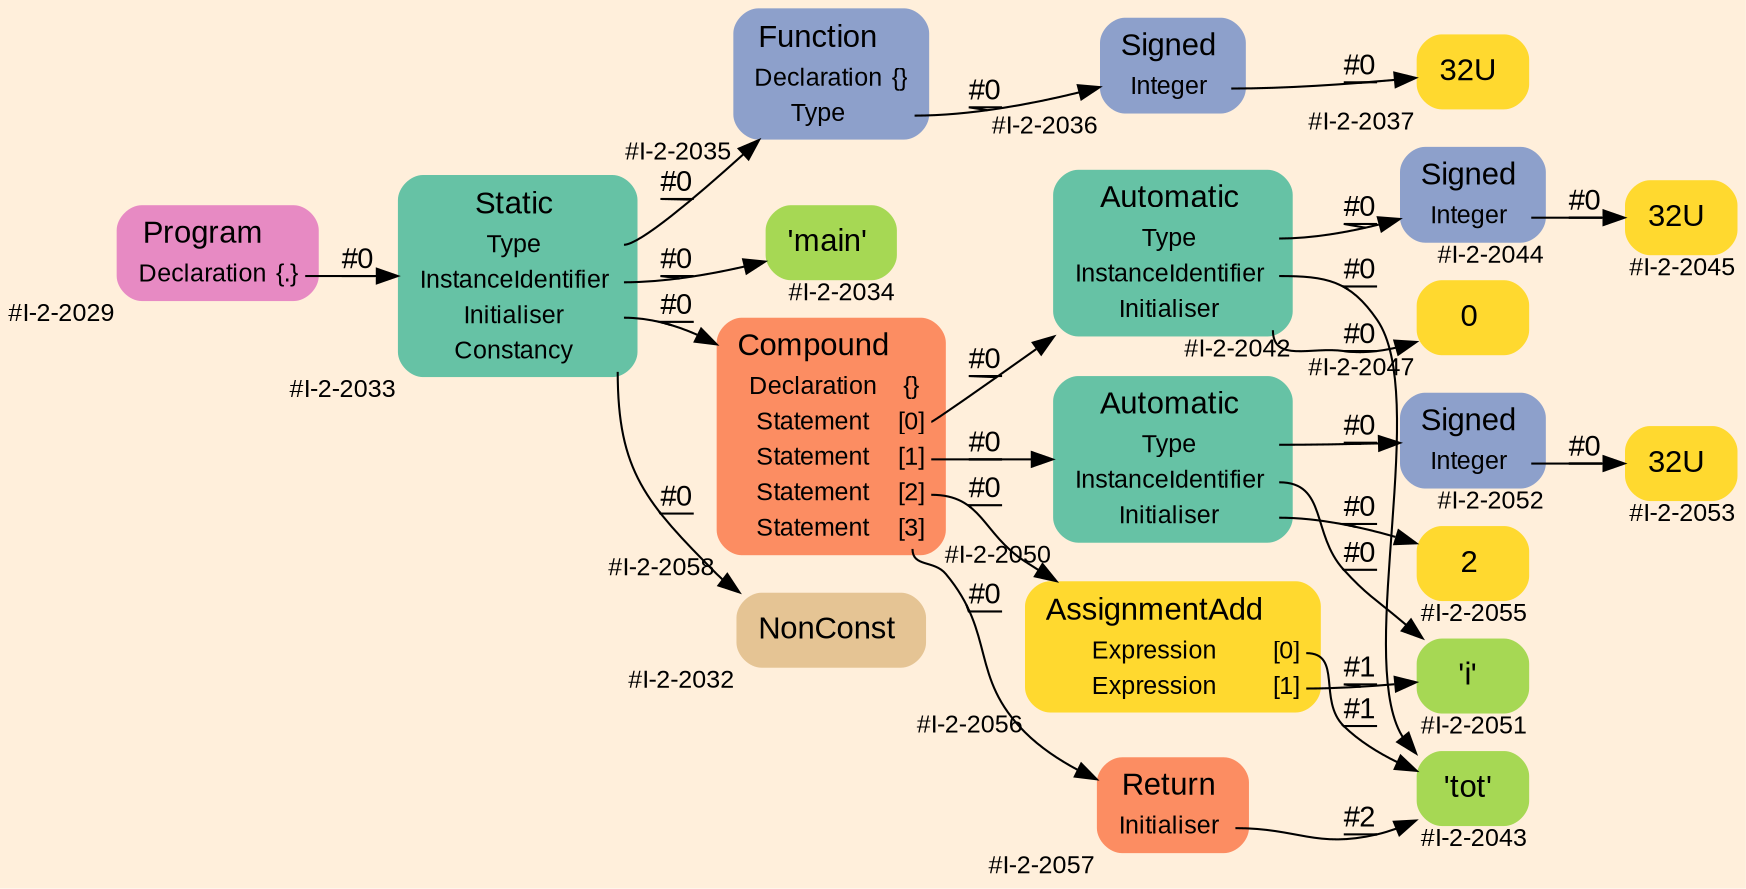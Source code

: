 digraph "" {
label = ""
labelloc = t
graph [
    rankdir = "LR"
    ranksep = 0.3
    bgcolor = antiquewhite1
    color = black
    fontcolor = black
    fontname = "Arial"
];
node [
    fontname = "Arial"
];
edge [
    fontname = "Arial"
];


// -------------------- node figure --------------------
// -------- block #I-2-2029 ----------
"#I-2-2029" [
    shape = "plaintext"
    fillcolor = "/set28/4"
    xlabel = "#I-2-2029"
    fontsize = "12"
    fontcolor = black
    label = <<TABLE BORDER="0" CELLBORDER="0" CELLSPACING="0">
     <TR><TD><FONT POINT-SIZE="15" COLOR="black">Program</FONT></TD><TD></TD></TR>
     <TR><TD><FONT POINT-SIZE="12" COLOR="black">Declaration</FONT></TD><TD PORT="port0"><FONT POINT-SIZE="12" COLOR="black">{.}</FONT></TD></TR>
    </TABLE>>
    style = "rounded,filled"
];

// -------- block #I-2-2033 ----------
"#I-2-2033" [
    shape = "plaintext"
    fillcolor = "/set28/1"
    xlabel = "#I-2-2033"
    fontsize = "12"
    fontcolor = black
    label = <<TABLE BORDER="0" CELLBORDER="0" CELLSPACING="0">
     <TR><TD><FONT POINT-SIZE="15" COLOR="black">Static</FONT></TD><TD></TD></TR>
     <TR><TD><FONT POINT-SIZE="12" COLOR="black">Type</FONT></TD><TD PORT="port0"></TD></TR>
     <TR><TD><FONT POINT-SIZE="12" COLOR="black">InstanceIdentifier</FONT></TD><TD PORT="port1"></TD></TR>
     <TR><TD><FONT POINT-SIZE="12" COLOR="black">Initialiser</FONT></TD><TD PORT="port2"></TD></TR>
     <TR><TD><FONT POINT-SIZE="12" COLOR="black">Constancy</FONT></TD><TD PORT="port3"></TD></TR>
    </TABLE>>
    style = "rounded,filled"
];

// -------- block #I-2-2035 ----------
"#I-2-2035" [
    shape = "plaintext"
    fillcolor = "/set28/3"
    xlabel = "#I-2-2035"
    fontsize = "12"
    fontcolor = black
    label = <<TABLE BORDER="0" CELLBORDER="0" CELLSPACING="0">
     <TR><TD><FONT POINT-SIZE="15" COLOR="black">Function</FONT></TD><TD></TD></TR>
     <TR><TD><FONT POINT-SIZE="12" COLOR="black">Declaration</FONT></TD><TD PORT="port0"><FONT POINT-SIZE="12" COLOR="black">{}</FONT></TD></TR>
     <TR><TD><FONT POINT-SIZE="12" COLOR="black">Type</FONT></TD><TD PORT="port1"></TD></TR>
    </TABLE>>
    style = "rounded,filled"
];

// -------- block #I-2-2036 ----------
"#I-2-2036" [
    shape = "plaintext"
    fillcolor = "/set28/3"
    xlabel = "#I-2-2036"
    fontsize = "12"
    fontcolor = black
    label = <<TABLE BORDER="0" CELLBORDER="0" CELLSPACING="0">
     <TR><TD><FONT POINT-SIZE="15" COLOR="black">Signed</FONT></TD><TD></TD></TR>
     <TR><TD><FONT POINT-SIZE="12" COLOR="black">Integer</FONT></TD><TD PORT="port0"></TD></TR>
    </TABLE>>
    style = "rounded,filled"
];

// -------- block #I-2-2037 ----------
"#I-2-2037" [
    shape = "plaintext"
    fillcolor = "/set28/6"
    xlabel = "#I-2-2037"
    fontsize = "12"
    fontcolor = black
    label = <<TABLE BORDER="0" CELLBORDER="0" CELLSPACING="0">
     <TR><TD><FONT POINT-SIZE="15" COLOR="black">32U</FONT></TD><TD></TD></TR>
    </TABLE>>
    style = "rounded,filled"
];

// -------- block #I-2-2034 ----------
"#I-2-2034" [
    shape = "plaintext"
    fillcolor = "/set28/5"
    xlabel = "#I-2-2034"
    fontsize = "12"
    fontcolor = black
    label = <<TABLE BORDER="0" CELLBORDER="0" CELLSPACING="0">
     <TR><TD><FONT POINT-SIZE="15" COLOR="black">'main'</FONT></TD><TD></TD></TR>
    </TABLE>>
    style = "rounded,filled"
];

// -------- block #I-2-2058 ----------
"#I-2-2058" [
    shape = "plaintext"
    fillcolor = "/set28/2"
    xlabel = "#I-2-2058"
    fontsize = "12"
    fontcolor = black
    label = <<TABLE BORDER="0" CELLBORDER="0" CELLSPACING="0">
     <TR><TD><FONT POINT-SIZE="15" COLOR="black">Compound</FONT></TD><TD></TD></TR>
     <TR><TD><FONT POINT-SIZE="12" COLOR="black">Declaration</FONT></TD><TD PORT="port0"><FONT POINT-SIZE="12" COLOR="black">{}</FONT></TD></TR>
     <TR><TD><FONT POINT-SIZE="12" COLOR="black">Statement</FONT></TD><TD PORT="port1"><FONT POINT-SIZE="12" COLOR="black">[0]</FONT></TD></TR>
     <TR><TD><FONT POINT-SIZE="12" COLOR="black">Statement</FONT></TD><TD PORT="port2"><FONT POINT-SIZE="12" COLOR="black">[1]</FONT></TD></TR>
     <TR><TD><FONT POINT-SIZE="12" COLOR="black">Statement</FONT></TD><TD PORT="port3"><FONT POINT-SIZE="12" COLOR="black">[2]</FONT></TD></TR>
     <TR><TD><FONT POINT-SIZE="12" COLOR="black">Statement</FONT></TD><TD PORT="port4"><FONT POINT-SIZE="12" COLOR="black">[3]</FONT></TD></TR>
    </TABLE>>
    style = "rounded,filled"
];

// -------- block #I-2-2042 ----------
"#I-2-2042" [
    shape = "plaintext"
    fillcolor = "/set28/1"
    xlabel = "#I-2-2042"
    fontsize = "12"
    fontcolor = black
    label = <<TABLE BORDER="0" CELLBORDER="0" CELLSPACING="0">
     <TR><TD><FONT POINT-SIZE="15" COLOR="black">Automatic</FONT></TD><TD></TD></TR>
     <TR><TD><FONT POINT-SIZE="12" COLOR="black">Type</FONT></TD><TD PORT="port0"></TD></TR>
     <TR><TD><FONT POINT-SIZE="12" COLOR="black">InstanceIdentifier</FONT></TD><TD PORT="port1"></TD></TR>
     <TR><TD><FONT POINT-SIZE="12" COLOR="black">Initialiser</FONT></TD><TD PORT="port2"></TD></TR>
    </TABLE>>
    style = "rounded,filled"
];

// -------- block #I-2-2044 ----------
"#I-2-2044" [
    shape = "plaintext"
    fillcolor = "/set28/3"
    xlabel = "#I-2-2044"
    fontsize = "12"
    fontcolor = black
    label = <<TABLE BORDER="0" CELLBORDER="0" CELLSPACING="0">
     <TR><TD><FONT POINT-SIZE="15" COLOR="black">Signed</FONT></TD><TD></TD></TR>
     <TR><TD><FONT POINT-SIZE="12" COLOR="black">Integer</FONT></TD><TD PORT="port0"></TD></TR>
    </TABLE>>
    style = "rounded,filled"
];

// -------- block #I-2-2045 ----------
"#I-2-2045" [
    shape = "plaintext"
    fillcolor = "/set28/6"
    xlabel = "#I-2-2045"
    fontsize = "12"
    fontcolor = black
    label = <<TABLE BORDER="0" CELLBORDER="0" CELLSPACING="0">
     <TR><TD><FONT POINT-SIZE="15" COLOR="black">32U</FONT></TD><TD></TD></TR>
    </TABLE>>
    style = "rounded,filled"
];

// -------- block #I-2-2043 ----------
"#I-2-2043" [
    shape = "plaintext"
    fillcolor = "/set28/5"
    xlabel = "#I-2-2043"
    fontsize = "12"
    fontcolor = black
    label = <<TABLE BORDER="0" CELLBORDER="0" CELLSPACING="0">
     <TR><TD><FONT POINT-SIZE="15" COLOR="black">'tot'</FONT></TD><TD></TD></TR>
    </TABLE>>
    style = "rounded,filled"
];

// -------- block #I-2-2047 ----------
"#I-2-2047" [
    shape = "plaintext"
    fillcolor = "/set28/6"
    xlabel = "#I-2-2047"
    fontsize = "12"
    fontcolor = black
    label = <<TABLE BORDER="0" CELLBORDER="0" CELLSPACING="0">
     <TR><TD><FONT POINT-SIZE="15" COLOR="black">0</FONT></TD><TD></TD></TR>
    </TABLE>>
    style = "rounded,filled"
];

// -------- block #I-2-2050 ----------
"#I-2-2050" [
    shape = "plaintext"
    fillcolor = "/set28/1"
    xlabel = "#I-2-2050"
    fontsize = "12"
    fontcolor = black
    label = <<TABLE BORDER="0" CELLBORDER="0" CELLSPACING="0">
     <TR><TD><FONT POINT-SIZE="15" COLOR="black">Automatic</FONT></TD><TD></TD></TR>
     <TR><TD><FONT POINT-SIZE="12" COLOR="black">Type</FONT></TD><TD PORT="port0"></TD></TR>
     <TR><TD><FONT POINT-SIZE="12" COLOR="black">InstanceIdentifier</FONT></TD><TD PORT="port1"></TD></TR>
     <TR><TD><FONT POINT-SIZE="12" COLOR="black">Initialiser</FONT></TD><TD PORT="port2"></TD></TR>
    </TABLE>>
    style = "rounded,filled"
];

// -------- block #I-2-2052 ----------
"#I-2-2052" [
    shape = "plaintext"
    fillcolor = "/set28/3"
    xlabel = "#I-2-2052"
    fontsize = "12"
    fontcolor = black
    label = <<TABLE BORDER="0" CELLBORDER="0" CELLSPACING="0">
     <TR><TD><FONT POINT-SIZE="15" COLOR="black">Signed</FONT></TD><TD></TD></TR>
     <TR><TD><FONT POINT-SIZE="12" COLOR="black">Integer</FONT></TD><TD PORT="port0"></TD></TR>
    </TABLE>>
    style = "rounded,filled"
];

// -------- block #I-2-2053 ----------
"#I-2-2053" [
    shape = "plaintext"
    fillcolor = "/set28/6"
    xlabel = "#I-2-2053"
    fontsize = "12"
    fontcolor = black
    label = <<TABLE BORDER="0" CELLBORDER="0" CELLSPACING="0">
     <TR><TD><FONT POINT-SIZE="15" COLOR="black">32U</FONT></TD><TD></TD></TR>
    </TABLE>>
    style = "rounded,filled"
];

// -------- block #I-2-2051 ----------
"#I-2-2051" [
    shape = "plaintext"
    fillcolor = "/set28/5"
    xlabel = "#I-2-2051"
    fontsize = "12"
    fontcolor = black
    label = <<TABLE BORDER="0" CELLBORDER="0" CELLSPACING="0">
     <TR><TD><FONT POINT-SIZE="15" COLOR="black">'i'</FONT></TD><TD></TD></TR>
    </TABLE>>
    style = "rounded,filled"
];

// -------- block #I-2-2055 ----------
"#I-2-2055" [
    shape = "plaintext"
    fillcolor = "/set28/6"
    xlabel = "#I-2-2055"
    fontsize = "12"
    fontcolor = black
    label = <<TABLE BORDER="0" CELLBORDER="0" CELLSPACING="0">
     <TR><TD><FONT POINT-SIZE="15" COLOR="black">2</FONT></TD><TD></TD></TR>
    </TABLE>>
    style = "rounded,filled"
];

// -------- block #I-2-2056 ----------
"#I-2-2056" [
    shape = "plaintext"
    fillcolor = "/set28/6"
    xlabel = "#I-2-2056"
    fontsize = "12"
    fontcolor = black
    label = <<TABLE BORDER="0" CELLBORDER="0" CELLSPACING="0">
     <TR><TD><FONT POINT-SIZE="15" COLOR="black">AssignmentAdd</FONT></TD><TD></TD></TR>
     <TR><TD><FONT POINT-SIZE="12" COLOR="black">Expression</FONT></TD><TD PORT="port0"><FONT POINT-SIZE="12" COLOR="black">[0]</FONT></TD></TR>
     <TR><TD><FONT POINT-SIZE="12" COLOR="black">Expression</FONT></TD><TD PORT="port1"><FONT POINT-SIZE="12" COLOR="black">[1]</FONT></TD></TR>
    </TABLE>>
    style = "rounded,filled"
];

// -------- block #I-2-2057 ----------
"#I-2-2057" [
    shape = "plaintext"
    fillcolor = "/set28/2"
    xlabel = "#I-2-2057"
    fontsize = "12"
    fontcolor = black
    label = <<TABLE BORDER="0" CELLBORDER="0" CELLSPACING="0">
     <TR><TD><FONT POINT-SIZE="15" COLOR="black">Return</FONT></TD><TD></TD></TR>
     <TR><TD><FONT POINT-SIZE="12" COLOR="black">Initialiser</FONT></TD><TD PORT="port0"></TD></TR>
    </TABLE>>
    style = "rounded,filled"
];

// -------- block #I-2-2032 ----------
"#I-2-2032" [
    shape = "plaintext"
    fillcolor = "/set28/7"
    xlabel = "#I-2-2032"
    fontsize = "12"
    fontcolor = black
    label = <<TABLE BORDER="0" CELLBORDER="0" CELLSPACING="0">
     <TR><TD><FONT POINT-SIZE="15" COLOR="black">NonConst</FONT></TD><TD></TD></TR>
    </TABLE>>
    style = "rounded,filled"
];

"#I-2-2029":port0 -> "#I-2-2033" [
    label = "#0"
    decorate = true
    color = black
    fontcolor = black
];

"#I-2-2033":port0 -> "#I-2-2035" [
    label = "#0"
    decorate = true
    color = black
    fontcolor = black
];

"#I-2-2033":port1 -> "#I-2-2034" [
    label = "#0"
    decorate = true
    color = black
    fontcolor = black
];

"#I-2-2033":port2 -> "#I-2-2058" [
    label = "#0"
    decorate = true
    color = black
    fontcolor = black
];

"#I-2-2033":port3 -> "#I-2-2032" [
    label = "#0"
    decorate = true
    color = black
    fontcolor = black
];

"#I-2-2035":port1 -> "#I-2-2036" [
    label = "#0"
    decorate = true
    color = black
    fontcolor = black
];

"#I-2-2036":port0 -> "#I-2-2037" [
    label = "#0"
    decorate = true
    color = black
    fontcolor = black
];

"#I-2-2058":port1 -> "#I-2-2042" [
    label = "#0"
    decorate = true
    color = black
    fontcolor = black
];

"#I-2-2058":port2 -> "#I-2-2050" [
    label = "#0"
    decorate = true
    color = black
    fontcolor = black
];

"#I-2-2058":port3 -> "#I-2-2056" [
    label = "#0"
    decorate = true
    color = black
    fontcolor = black
];

"#I-2-2058":port4 -> "#I-2-2057" [
    label = "#0"
    decorate = true
    color = black
    fontcolor = black
];

"#I-2-2042":port0 -> "#I-2-2044" [
    label = "#0"
    decorate = true
    color = black
    fontcolor = black
];

"#I-2-2042":port1 -> "#I-2-2043" [
    label = "#0"
    decorate = true
    color = black
    fontcolor = black
];

"#I-2-2042":port2 -> "#I-2-2047" [
    label = "#0"
    decorate = true
    color = black
    fontcolor = black
];

"#I-2-2044":port0 -> "#I-2-2045" [
    label = "#0"
    decorate = true
    color = black
    fontcolor = black
];

"#I-2-2050":port0 -> "#I-2-2052" [
    label = "#0"
    decorate = true
    color = black
    fontcolor = black
];

"#I-2-2050":port1 -> "#I-2-2051" [
    label = "#0"
    decorate = true
    color = black
    fontcolor = black
];

"#I-2-2050":port2 -> "#I-2-2055" [
    label = "#0"
    decorate = true
    color = black
    fontcolor = black
];

"#I-2-2052":port0 -> "#I-2-2053" [
    label = "#0"
    decorate = true
    color = black
    fontcolor = black
];

"#I-2-2056":port0 -> "#I-2-2043" [
    label = "#1"
    decorate = true
    color = black
    fontcolor = black
];

"#I-2-2056":port1 -> "#I-2-2051" [
    label = "#1"
    decorate = true
    color = black
    fontcolor = black
];

"#I-2-2057":port0 -> "#I-2-2043" [
    label = "#2"
    decorate = true
    color = black
    fontcolor = black
];



}

